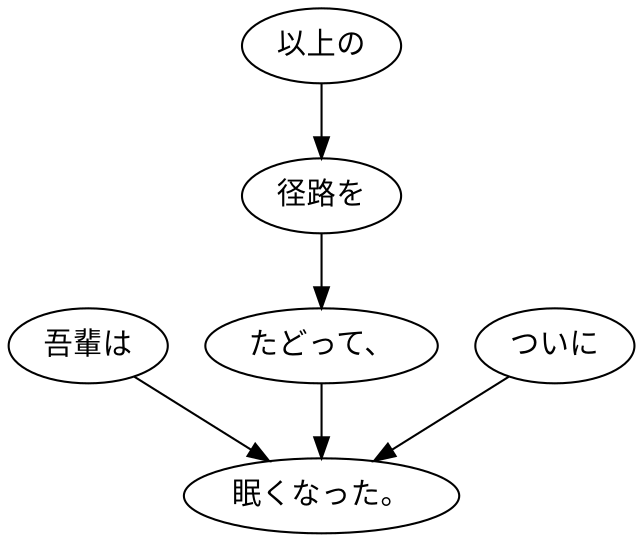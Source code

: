 digraph graph3321 {
	node0 [label="吾輩は"];
	node1 [label="以上の"];
	node2 [label="径路を"];
	node3 [label="たどって、"];
	node4 [label="ついに"];
	node5 [label="眠くなった。"];
	node0 -> node5;
	node1 -> node2;
	node2 -> node3;
	node3 -> node5;
	node4 -> node5;
}

